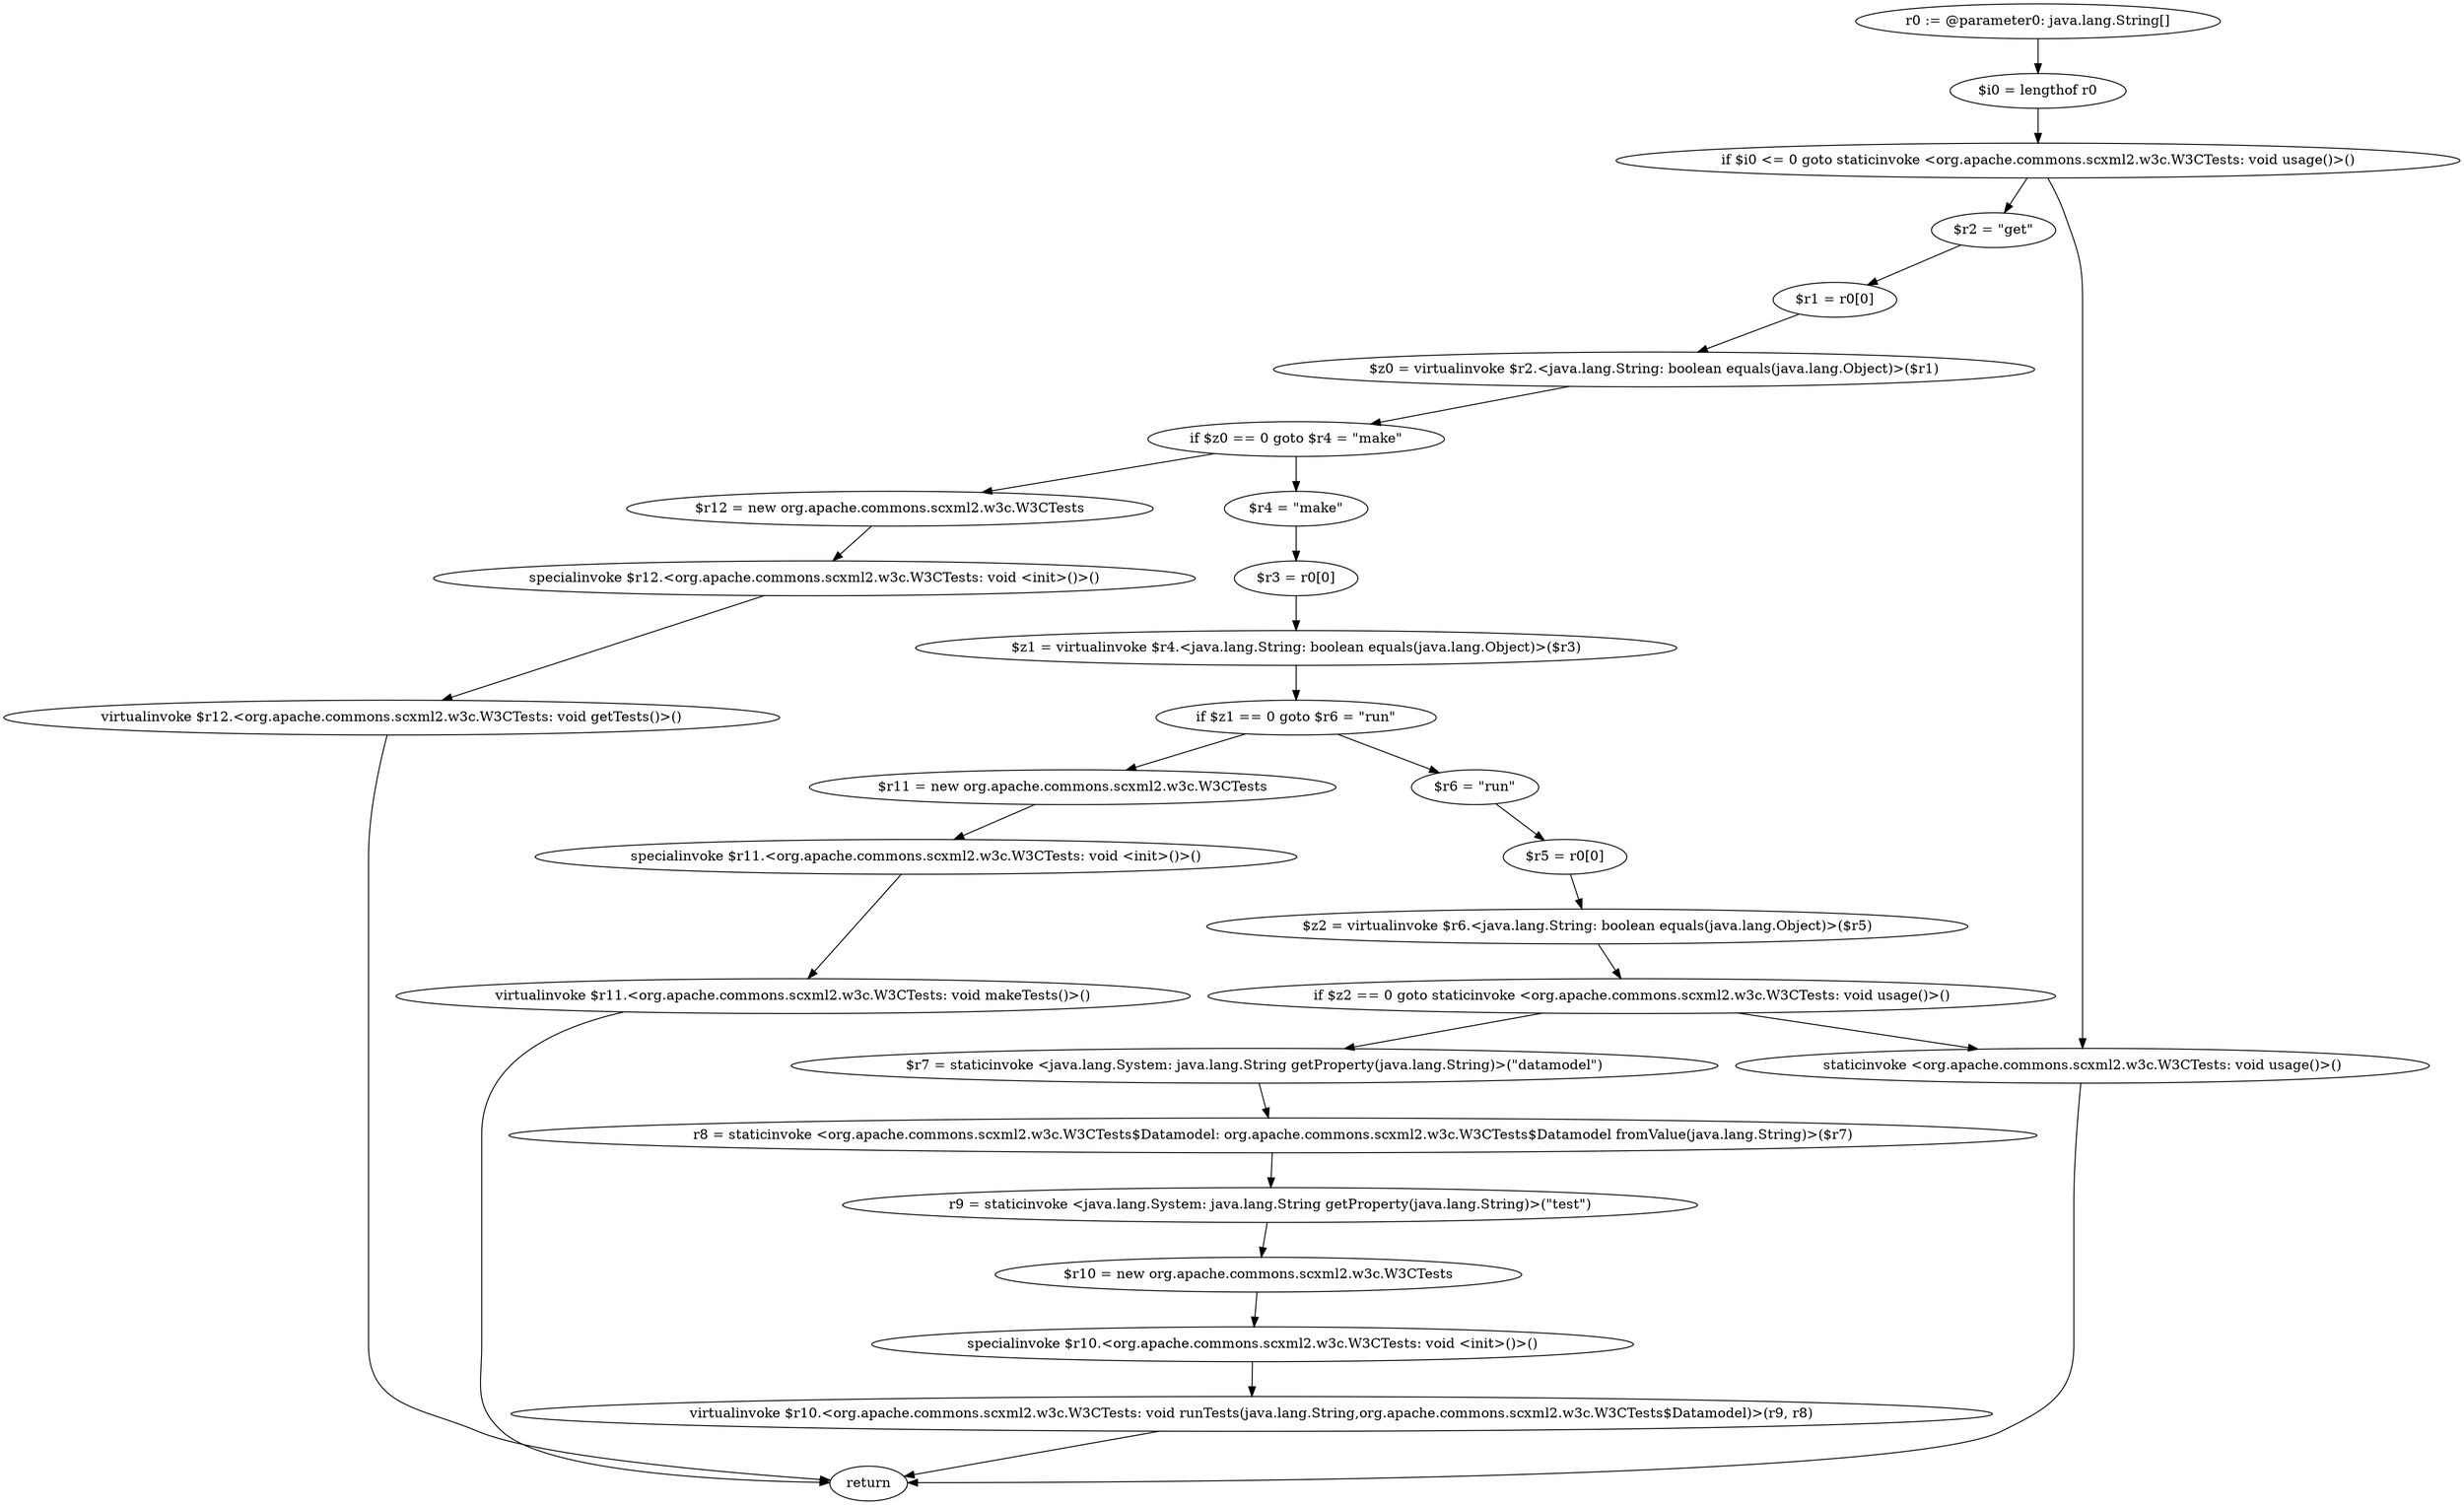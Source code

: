 digraph "unitGraph" {
    "r0 := @parameter0: java.lang.String[]"
    "$i0 = lengthof r0"
    "if $i0 <= 0 goto staticinvoke <org.apache.commons.scxml2.w3c.W3CTests: void usage()>()"
    "$r2 = \"get\""
    "$r1 = r0[0]"
    "$z0 = virtualinvoke $r2.<java.lang.String: boolean equals(java.lang.Object)>($r1)"
    "if $z0 == 0 goto $r4 = \"make\""
    "$r12 = new org.apache.commons.scxml2.w3c.W3CTests"
    "specialinvoke $r12.<org.apache.commons.scxml2.w3c.W3CTests: void <init>()>()"
    "virtualinvoke $r12.<org.apache.commons.scxml2.w3c.W3CTests: void getTests()>()"
    "return"
    "$r4 = \"make\""
    "$r3 = r0[0]"
    "$z1 = virtualinvoke $r4.<java.lang.String: boolean equals(java.lang.Object)>($r3)"
    "if $z1 == 0 goto $r6 = \"run\""
    "$r11 = new org.apache.commons.scxml2.w3c.W3CTests"
    "specialinvoke $r11.<org.apache.commons.scxml2.w3c.W3CTests: void <init>()>()"
    "virtualinvoke $r11.<org.apache.commons.scxml2.w3c.W3CTests: void makeTests()>()"
    "$r6 = \"run\""
    "$r5 = r0[0]"
    "$z2 = virtualinvoke $r6.<java.lang.String: boolean equals(java.lang.Object)>($r5)"
    "if $z2 == 0 goto staticinvoke <org.apache.commons.scxml2.w3c.W3CTests: void usage()>()"
    "$r7 = staticinvoke <java.lang.System: java.lang.String getProperty(java.lang.String)>(\"datamodel\")"
    "r8 = staticinvoke <org.apache.commons.scxml2.w3c.W3CTests$Datamodel: org.apache.commons.scxml2.w3c.W3CTests$Datamodel fromValue(java.lang.String)>($r7)"
    "r9 = staticinvoke <java.lang.System: java.lang.String getProperty(java.lang.String)>(\"test\")"
    "$r10 = new org.apache.commons.scxml2.w3c.W3CTests"
    "specialinvoke $r10.<org.apache.commons.scxml2.w3c.W3CTests: void <init>()>()"
    "virtualinvoke $r10.<org.apache.commons.scxml2.w3c.W3CTests: void runTests(java.lang.String,org.apache.commons.scxml2.w3c.W3CTests$Datamodel)>(r9, r8)"
    "staticinvoke <org.apache.commons.scxml2.w3c.W3CTests: void usage()>()"
    "r0 := @parameter0: java.lang.String[]"->"$i0 = lengthof r0";
    "$i0 = lengthof r0"->"if $i0 <= 0 goto staticinvoke <org.apache.commons.scxml2.w3c.W3CTests: void usage()>()";
    "if $i0 <= 0 goto staticinvoke <org.apache.commons.scxml2.w3c.W3CTests: void usage()>()"->"$r2 = \"get\"";
    "if $i0 <= 0 goto staticinvoke <org.apache.commons.scxml2.w3c.W3CTests: void usage()>()"->"staticinvoke <org.apache.commons.scxml2.w3c.W3CTests: void usage()>()";
    "$r2 = \"get\""->"$r1 = r0[0]";
    "$r1 = r0[0]"->"$z0 = virtualinvoke $r2.<java.lang.String: boolean equals(java.lang.Object)>($r1)";
    "$z0 = virtualinvoke $r2.<java.lang.String: boolean equals(java.lang.Object)>($r1)"->"if $z0 == 0 goto $r4 = \"make\"";
    "if $z0 == 0 goto $r4 = \"make\""->"$r12 = new org.apache.commons.scxml2.w3c.W3CTests";
    "if $z0 == 0 goto $r4 = \"make\""->"$r4 = \"make\"";
    "$r12 = new org.apache.commons.scxml2.w3c.W3CTests"->"specialinvoke $r12.<org.apache.commons.scxml2.w3c.W3CTests: void <init>()>()";
    "specialinvoke $r12.<org.apache.commons.scxml2.w3c.W3CTests: void <init>()>()"->"virtualinvoke $r12.<org.apache.commons.scxml2.w3c.W3CTests: void getTests()>()";
    "virtualinvoke $r12.<org.apache.commons.scxml2.w3c.W3CTests: void getTests()>()"->"return";
    "$r4 = \"make\""->"$r3 = r0[0]";
    "$r3 = r0[0]"->"$z1 = virtualinvoke $r4.<java.lang.String: boolean equals(java.lang.Object)>($r3)";
    "$z1 = virtualinvoke $r4.<java.lang.String: boolean equals(java.lang.Object)>($r3)"->"if $z1 == 0 goto $r6 = \"run\"";
    "if $z1 == 0 goto $r6 = \"run\""->"$r11 = new org.apache.commons.scxml2.w3c.W3CTests";
    "if $z1 == 0 goto $r6 = \"run\""->"$r6 = \"run\"";
    "$r11 = new org.apache.commons.scxml2.w3c.W3CTests"->"specialinvoke $r11.<org.apache.commons.scxml2.w3c.W3CTests: void <init>()>()";
    "specialinvoke $r11.<org.apache.commons.scxml2.w3c.W3CTests: void <init>()>()"->"virtualinvoke $r11.<org.apache.commons.scxml2.w3c.W3CTests: void makeTests()>()";
    "virtualinvoke $r11.<org.apache.commons.scxml2.w3c.W3CTests: void makeTests()>()"->"return";
    "$r6 = \"run\""->"$r5 = r0[0]";
    "$r5 = r0[0]"->"$z2 = virtualinvoke $r6.<java.lang.String: boolean equals(java.lang.Object)>($r5)";
    "$z2 = virtualinvoke $r6.<java.lang.String: boolean equals(java.lang.Object)>($r5)"->"if $z2 == 0 goto staticinvoke <org.apache.commons.scxml2.w3c.W3CTests: void usage()>()";
    "if $z2 == 0 goto staticinvoke <org.apache.commons.scxml2.w3c.W3CTests: void usage()>()"->"$r7 = staticinvoke <java.lang.System: java.lang.String getProperty(java.lang.String)>(\"datamodel\")";
    "if $z2 == 0 goto staticinvoke <org.apache.commons.scxml2.w3c.W3CTests: void usage()>()"->"staticinvoke <org.apache.commons.scxml2.w3c.W3CTests: void usage()>()";
    "$r7 = staticinvoke <java.lang.System: java.lang.String getProperty(java.lang.String)>(\"datamodel\")"->"r8 = staticinvoke <org.apache.commons.scxml2.w3c.W3CTests$Datamodel: org.apache.commons.scxml2.w3c.W3CTests$Datamodel fromValue(java.lang.String)>($r7)";
    "r8 = staticinvoke <org.apache.commons.scxml2.w3c.W3CTests$Datamodel: org.apache.commons.scxml2.w3c.W3CTests$Datamodel fromValue(java.lang.String)>($r7)"->"r9 = staticinvoke <java.lang.System: java.lang.String getProperty(java.lang.String)>(\"test\")";
    "r9 = staticinvoke <java.lang.System: java.lang.String getProperty(java.lang.String)>(\"test\")"->"$r10 = new org.apache.commons.scxml2.w3c.W3CTests";
    "$r10 = new org.apache.commons.scxml2.w3c.W3CTests"->"specialinvoke $r10.<org.apache.commons.scxml2.w3c.W3CTests: void <init>()>()";
    "specialinvoke $r10.<org.apache.commons.scxml2.w3c.W3CTests: void <init>()>()"->"virtualinvoke $r10.<org.apache.commons.scxml2.w3c.W3CTests: void runTests(java.lang.String,org.apache.commons.scxml2.w3c.W3CTests$Datamodel)>(r9, r8)";
    "virtualinvoke $r10.<org.apache.commons.scxml2.w3c.W3CTests: void runTests(java.lang.String,org.apache.commons.scxml2.w3c.W3CTests$Datamodel)>(r9, r8)"->"return";
    "staticinvoke <org.apache.commons.scxml2.w3c.W3CTests: void usage()>()"->"return";
}
